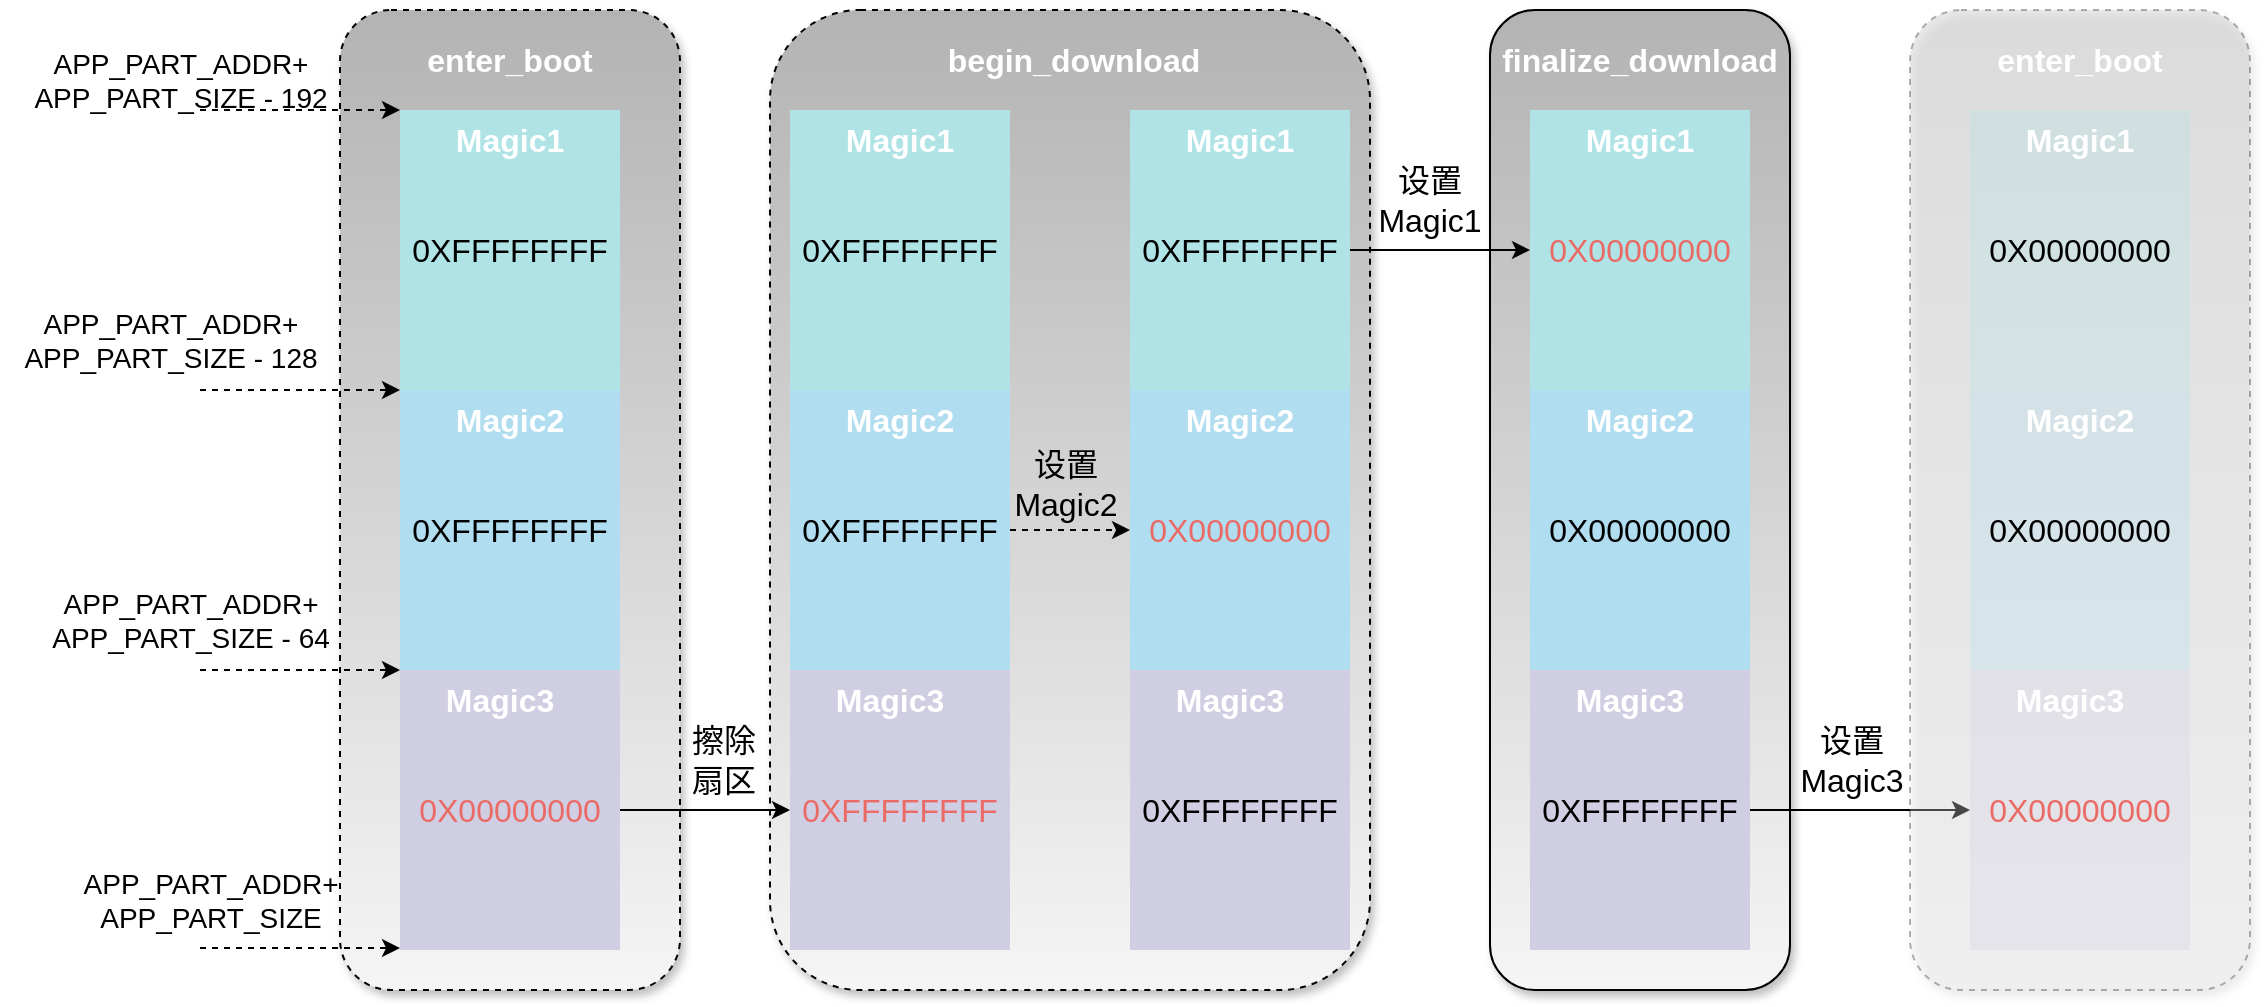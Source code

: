 <mxfile version="24.7.17">
  <diagram name="第 1 页" id="AFk8mZvPw1UH6bTbIOK2">
    <mxGraphModel dx="1235" dy="740" grid="1" gridSize="10" guides="1" tooltips="1" connect="1" arrows="1" fold="1" page="1" pageScale="1" pageWidth="827" pageHeight="1169" math="0" shadow="0">
      <root>
        <mxCell id="0" />
        <mxCell id="1" parent="0" />
        <mxCell id="RSgdlJm6spRMBpsDEhko-45" value="" style="rounded=1;whiteSpace=wrap;html=1;gradientDirection=north;shadow=1;fillColor=#f5f5f5;strokeColor=default;gradientColor=#b3b3b3;" parent="1" vertex="1">
          <mxGeometry x="780" y="140" width="150" height="490" as="geometry" />
        </mxCell>
        <mxCell id="RSgdlJm6spRMBpsDEhko-44" value="" style="rounded=1;whiteSpace=wrap;html=1;dashed=1;fillColor=#f5f5f5;strokeColor=default;gradientDirection=north;shadow=1;gradientColor=#b3b3b3;" parent="1" vertex="1">
          <mxGeometry x="205" y="140" width="170" height="490" as="geometry" />
        </mxCell>
        <mxCell id="RSgdlJm6spRMBpsDEhko-43" value="" style="rounded=1;whiteSpace=wrap;html=1;dashed=1;fillColor=#f5f5f5;strokeColor=default;gradientDirection=north;shadow=1;gradientColor=#b3b3b3;" parent="1" vertex="1">
          <mxGeometry x="420" y="140" width="300" height="490" as="geometry" />
        </mxCell>
        <mxCell id="RSgdlJm6spRMBpsDEhko-2" value="&lt;font style=&quot;font-size: 16px;&quot;&gt;0XFFFFFFFF&lt;/font&gt;" style="rounded=0;whiteSpace=wrap;html=1;fillColor=#b0e3e6;strokeColor=none;gradientDirection=north;" parent="1" vertex="1">
          <mxGeometry x="235" y="190" width="110" height="140" as="geometry" />
        </mxCell>
        <mxCell id="RSgdlJm6spRMBpsDEhko-3" value="&lt;span style=&quot;font-size: 16px;&quot;&gt;0XFFFFFFFF&lt;/span&gt;" style="rounded=0;whiteSpace=wrap;html=1;fillColor=#b1ddf0;strokeColor=none;gradientDirection=north;" parent="1" vertex="1">
          <mxGeometry x="235" y="330" width="110" height="140" as="geometry" />
        </mxCell>
        <mxCell id="RSgdlJm6spRMBpsDEhko-4" value="&lt;span style=&quot;font-size: 16px;&quot;&gt;&lt;font color=&quot;#ea6b66&quot;&gt;0X00000000&lt;/font&gt;&lt;/span&gt;" style="rounded=0;whiteSpace=wrap;html=1;fillColor=#d0cee2;strokeColor=none;gradientDirection=north;" parent="1" vertex="1">
          <mxGeometry x="235" y="470" width="110" height="140" as="geometry" />
        </mxCell>
        <mxCell id="RSgdlJm6spRMBpsDEhko-5" value="" style="endArrow=classic;html=1;rounded=0;entryX=0;entryY=0;entryDx=0;entryDy=0;dashed=1;" parent="1" target="RSgdlJm6spRMBpsDEhko-2" edge="1">
          <mxGeometry width="50" height="50" relative="1" as="geometry">
            <mxPoint x="135" y="190" as="sourcePoint" />
            <mxPoint x="155" y="210" as="targetPoint" />
          </mxGeometry>
        </mxCell>
        <mxCell id="RSgdlJm6spRMBpsDEhko-6" value="&lt;font style=&quot;font-size: 14px;&quot;&gt;APP_PART_ADDR+&lt;br&gt;APP_PART_SIZE&lt;/font&gt;" style="text;html=1;align=center;verticalAlign=middle;resizable=0;points=[];autosize=1;strokeColor=none;fillColor=none;" parent="1" vertex="1">
          <mxGeometry x="65" y="560" width="150" height="50" as="geometry" />
        </mxCell>
        <mxCell id="RSgdlJm6spRMBpsDEhko-7" value="" style="endArrow=classic;html=1;rounded=0;entryX=0;entryY=0;entryDx=0;entryDy=0;dashed=1;" parent="1" edge="1">
          <mxGeometry width="50" height="50" relative="1" as="geometry">
            <mxPoint x="135" y="609" as="sourcePoint" />
            <mxPoint x="235" y="609" as="targetPoint" />
          </mxGeometry>
        </mxCell>
        <mxCell id="RSgdlJm6spRMBpsDEhko-8" value="&lt;font style=&quot;font-size: 14px;&quot;&gt;APP_PART_ADDR+&lt;br&gt;APP_PART_SIZE - 64&lt;/font&gt;" style="text;html=1;align=center;verticalAlign=middle;resizable=0;points=[];autosize=1;strokeColor=none;fillColor=none;" parent="1" vertex="1">
          <mxGeometry x="50" y="420" width="160" height="50" as="geometry" />
        </mxCell>
        <mxCell id="RSgdlJm6spRMBpsDEhko-9" value="" style="endArrow=classic;html=1;rounded=0;entryX=0;entryY=0;entryDx=0;entryDy=0;dashed=1;" parent="1" edge="1">
          <mxGeometry width="50" height="50" relative="1" as="geometry">
            <mxPoint x="135" y="470" as="sourcePoint" />
            <mxPoint x="235" y="470" as="targetPoint" />
          </mxGeometry>
        </mxCell>
        <mxCell id="RSgdlJm6spRMBpsDEhko-10" value="" style="endArrow=classic;html=1;rounded=0;entryX=0;entryY=0;entryDx=0;entryDy=0;dashed=1;" parent="1" edge="1">
          <mxGeometry width="50" height="50" relative="1" as="geometry">
            <mxPoint x="135" y="330" as="sourcePoint" />
            <mxPoint x="235" y="330" as="targetPoint" />
          </mxGeometry>
        </mxCell>
        <mxCell id="RSgdlJm6spRMBpsDEhko-11" value="&lt;font style=&quot;font-size: 14px;&quot;&gt;APP_PART_ADDR+&lt;br&gt;APP_PART_SIZE - 128&lt;/font&gt;" style="text;html=1;align=center;verticalAlign=middle;resizable=0;points=[];autosize=1;strokeColor=none;fillColor=none;" parent="1" vertex="1">
          <mxGeometry x="35" y="280" width="170" height="50" as="geometry" />
        </mxCell>
        <mxCell id="RSgdlJm6spRMBpsDEhko-12" value="&lt;font style=&quot;font-size: 14px;&quot;&gt;APP_PART_ADDR+&lt;br&gt;APP_PART_SIZE - 192&lt;/font&gt;" style="text;html=1;align=center;verticalAlign=middle;resizable=0;points=[];autosize=1;strokeColor=none;fillColor=none;" parent="1" vertex="1">
          <mxGeometry x="40" y="150" width="170" height="50" as="geometry" />
        </mxCell>
        <mxCell id="RSgdlJm6spRMBpsDEhko-15" value="&lt;font color=&quot;#ffffff&quot; style=&quot;font-size: 16px;&quot;&gt;&lt;b&gt;Magic1&lt;/b&gt;&lt;/font&gt;" style="text;html=1;align=center;verticalAlign=middle;whiteSpace=wrap;rounded=0;" parent="1" vertex="1">
          <mxGeometry x="260" y="190" width="60" height="30" as="geometry" />
        </mxCell>
        <mxCell id="RSgdlJm6spRMBpsDEhko-17" value="&lt;font color=&quot;#ffffff&quot; style=&quot;font-size: 16px;&quot;&gt;&lt;b&gt;Magic2&lt;/b&gt;&lt;/font&gt;" style="text;html=1;align=center;verticalAlign=middle;whiteSpace=wrap;rounded=0;" parent="1" vertex="1">
          <mxGeometry x="260" y="330" width="60" height="30" as="geometry" />
        </mxCell>
        <mxCell id="RSgdlJm6spRMBpsDEhko-18" value="&lt;font color=&quot;#ffffff&quot; style=&quot;font-size: 16px;&quot;&gt;&lt;b&gt;Magic3&lt;/b&gt;&lt;/font&gt;" style="text;html=1;align=center;verticalAlign=middle;whiteSpace=wrap;rounded=0;" parent="1" vertex="1">
          <mxGeometry x="255" y="470" width="60" height="30" as="geometry" />
        </mxCell>
        <mxCell id="RSgdlJm6spRMBpsDEhko-20" value="&lt;font style=&quot;font-size: 16px;&quot;&gt;0XFFFFFFFF&lt;/font&gt;" style="rounded=0;whiteSpace=wrap;html=1;fillColor=#b0e3e6;strokeColor=none;gradientDirection=north;" parent="1" vertex="1">
          <mxGeometry x="430" y="190" width="110" height="140" as="geometry" />
        </mxCell>
        <mxCell id="RSgdlJm6spRMBpsDEhko-21" value="&lt;span style=&quot;font-size: 16px;&quot;&gt;0XFFFFFFFF&lt;/span&gt;" style="rounded=0;whiteSpace=wrap;html=1;fillColor=#b1ddf0;strokeColor=none;gradientDirection=north;" parent="1" vertex="1">
          <mxGeometry x="430" y="330" width="110" height="140" as="geometry" />
        </mxCell>
        <mxCell id="RSgdlJm6spRMBpsDEhko-22" value="&lt;span style=&quot;font-size: 16px;&quot;&gt;&lt;font color=&quot;#ea6b66&quot;&gt;0XFFFFFFFF&lt;/font&gt;&lt;/span&gt;" style="rounded=0;whiteSpace=wrap;html=1;fillColor=#d0cee2;strokeColor=none;gradientDirection=north;" parent="1" vertex="1">
          <mxGeometry x="430" y="470" width="110" height="140" as="geometry" />
        </mxCell>
        <mxCell id="RSgdlJm6spRMBpsDEhko-23" value="&lt;font color=&quot;#ffffff&quot; style=&quot;font-size: 16px;&quot;&gt;&lt;b&gt;Magic1&lt;/b&gt;&lt;/font&gt;" style="text;html=1;align=center;verticalAlign=middle;whiteSpace=wrap;rounded=0;" parent="1" vertex="1">
          <mxGeometry x="455" y="190" width="60" height="30" as="geometry" />
        </mxCell>
        <mxCell id="RSgdlJm6spRMBpsDEhko-24" value="&lt;font color=&quot;#ffffff&quot; style=&quot;font-size: 16px;&quot;&gt;&lt;b&gt;Magic2&lt;/b&gt;&lt;/font&gt;" style="text;html=1;align=center;verticalAlign=middle;whiteSpace=wrap;rounded=0;" parent="1" vertex="1">
          <mxGeometry x="455" y="330" width="60" height="30" as="geometry" />
        </mxCell>
        <mxCell id="RSgdlJm6spRMBpsDEhko-25" value="&lt;font color=&quot;#ffffff&quot; style=&quot;font-size: 16px;&quot;&gt;&lt;b&gt;Magic3&lt;/b&gt;&lt;/font&gt;" style="text;html=1;align=center;verticalAlign=middle;whiteSpace=wrap;rounded=0;" parent="1" vertex="1">
          <mxGeometry x="450" y="470" width="60" height="30" as="geometry" />
        </mxCell>
        <mxCell id="RSgdlJm6spRMBpsDEhko-26" value="&lt;font style=&quot;font-size: 16px;&quot;&gt;0XFFFFFFFF&lt;/font&gt;" style="rounded=0;whiteSpace=wrap;html=1;fillColor=#b0e3e6;strokeColor=none;gradientDirection=north;" parent="1" vertex="1">
          <mxGeometry x="600" y="190" width="110" height="140" as="geometry" />
        </mxCell>
        <mxCell id="RSgdlJm6spRMBpsDEhko-27" value="&lt;span style=&quot;font-size: 16px;&quot;&gt;&lt;font color=&quot;#ea6b66&quot;&gt;0X00000000&lt;/font&gt;&lt;/span&gt;" style="rounded=0;whiteSpace=wrap;html=1;fillColor=#b1ddf0;strokeColor=none;gradientDirection=north;" parent="1" vertex="1">
          <mxGeometry x="600" y="330" width="110" height="140" as="geometry" />
        </mxCell>
        <mxCell id="RSgdlJm6spRMBpsDEhko-28" value="&lt;span style=&quot;font-size: 16px;&quot;&gt;0XFFFFFFFF&lt;/span&gt;" style="rounded=0;whiteSpace=wrap;html=1;fillColor=#d0cee2;strokeColor=none;gradientDirection=north;" parent="1" vertex="1">
          <mxGeometry x="600" y="470" width="110" height="140" as="geometry" />
        </mxCell>
        <mxCell id="RSgdlJm6spRMBpsDEhko-29" value="&lt;font color=&quot;#ffffff&quot; style=&quot;font-size: 16px;&quot;&gt;&lt;b&gt;Magic1&lt;/b&gt;&lt;/font&gt;" style="text;html=1;align=center;verticalAlign=middle;whiteSpace=wrap;rounded=0;" parent="1" vertex="1">
          <mxGeometry x="625" y="190" width="60" height="30" as="geometry" />
        </mxCell>
        <mxCell id="RSgdlJm6spRMBpsDEhko-30" value="&lt;font color=&quot;#ffffff&quot; style=&quot;font-size: 16px;&quot;&gt;&lt;b&gt;Magic2&lt;/b&gt;&lt;/font&gt;" style="text;html=1;align=center;verticalAlign=middle;whiteSpace=wrap;rounded=0;" parent="1" vertex="1">
          <mxGeometry x="625" y="330" width="60" height="30" as="geometry" />
        </mxCell>
        <mxCell id="RSgdlJm6spRMBpsDEhko-31" value="&lt;font color=&quot;#ffffff&quot; style=&quot;font-size: 16px;&quot;&gt;&lt;b&gt;Magic3&lt;/b&gt;&lt;/font&gt;" style="text;html=1;align=center;verticalAlign=middle;whiteSpace=wrap;rounded=0;" parent="1" vertex="1">
          <mxGeometry x="620" y="470" width="60" height="30" as="geometry" />
        </mxCell>
        <mxCell id="RSgdlJm6spRMBpsDEhko-32" value="" style="endArrow=classic;html=1;rounded=0;exitX=1;exitY=0.5;exitDx=0;exitDy=0;entryX=0;entryY=0.5;entryDx=0;entryDy=0;" parent="1" source="RSgdlJm6spRMBpsDEhko-4" target="RSgdlJm6spRMBpsDEhko-22" edge="1">
          <mxGeometry width="50" height="50" relative="1" as="geometry">
            <mxPoint x="390" y="420" as="sourcePoint" />
            <mxPoint x="440" y="370" as="targetPoint" />
          </mxGeometry>
        </mxCell>
        <mxCell id="RSgdlJm6spRMBpsDEhko-33" value="" style="endArrow=classic;html=1;rounded=0;entryX=0;entryY=0.5;entryDx=0;entryDy=0;dashed=1;" parent="1" target="RSgdlJm6spRMBpsDEhko-27" edge="1">
          <mxGeometry width="50" height="50" relative="1" as="geometry">
            <mxPoint x="540" y="400" as="sourcePoint" />
            <mxPoint x="590" y="350" as="targetPoint" />
          </mxGeometry>
        </mxCell>
        <mxCell id="RSgdlJm6spRMBpsDEhko-34" value="&lt;font color=&quot;#ea6b66&quot; style=&quot;font-size: 16px;&quot;&gt;0X00000000&lt;/font&gt;" style="rounded=0;whiteSpace=wrap;html=1;fillColor=#b0e3e6;strokeColor=none;gradientDirection=north;shadow=0;" parent="1" vertex="1">
          <mxGeometry x="800" y="190" width="110" height="140" as="geometry" />
        </mxCell>
        <mxCell id="RSgdlJm6spRMBpsDEhko-35" value="&lt;span style=&quot;font-size: 16px;&quot;&gt;0X00000000&lt;/span&gt;" style="rounded=0;whiteSpace=wrap;html=1;fillColor=#b1ddf0;strokeColor=none;gradientDirection=north;" parent="1" vertex="1">
          <mxGeometry x="800" y="330" width="110" height="140" as="geometry" />
        </mxCell>
        <mxCell id="RSgdlJm6spRMBpsDEhko-66" style="edgeStyle=orthogonalEdgeStyle;rounded=0;orthogonalLoop=1;jettySize=auto;html=1;exitX=1;exitY=0.5;exitDx=0;exitDy=0;entryX=0;entryY=0.5;entryDx=0;entryDy=0;" parent="1" source="RSgdlJm6spRMBpsDEhko-36" target="RSgdlJm6spRMBpsDEhko-60" edge="1">
          <mxGeometry relative="1" as="geometry" />
        </mxCell>
        <mxCell id="RSgdlJm6spRMBpsDEhko-36" value="&lt;span style=&quot;font-size: 16px;&quot;&gt;0XFFFFFFFF&lt;/span&gt;" style="rounded=0;whiteSpace=wrap;html=1;fillColor=#d0cee2;strokeColor=none;gradientDirection=north;" parent="1" vertex="1">
          <mxGeometry x="800" y="470" width="110" height="140" as="geometry" />
        </mxCell>
        <mxCell id="RSgdlJm6spRMBpsDEhko-37" value="&lt;font color=&quot;#ffffff&quot; style=&quot;font-size: 16px;&quot;&gt;&lt;b&gt;Magic1&lt;/b&gt;&lt;/font&gt;" style="text;html=1;align=center;verticalAlign=middle;whiteSpace=wrap;rounded=0;" parent="1" vertex="1">
          <mxGeometry x="825" y="190" width="60" height="30" as="geometry" />
        </mxCell>
        <mxCell id="RSgdlJm6spRMBpsDEhko-38" value="&lt;font color=&quot;#ffffff&quot; style=&quot;font-size: 16px;&quot;&gt;&lt;b&gt;Magic2&lt;/b&gt;&lt;/font&gt;" style="text;html=1;align=center;verticalAlign=middle;whiteSpace=wrap;rounded=0;" parent="1" vertex="1">
          <mxGeometry x="825" y="330" width="60" height="30" as="geometry" />
        </mxCell>
        <mxCell id="RSgdlJm6spRMBpsDEhko-39" value="&lt;font color=&quot;#ffffff&quot; style=&quot;font-size: 16px;&quot;&gt;&lt;b&gt;Magic3&lt;/b&gt;&lt;/font&gt;" style="text;html=1;align=center;verticalAlign=middle;whiteSpace=wrap;rounded=0;" parent="1" vertex="1">
          <mxGeometry x="820" y="470" width="60" height="30" as="geometry" />
        </mxCell>
        <mxCell id="RSgdlJm6spRMBpsDEhko-40" value="" style="endArrow=classic;html=1;rounded=0;exitX=1;exitY=0.5;exitDx=0;exitDy=0;entryX=0;entryY=0.5;entryDx=0;entryDy=0;" parent="1" source="RSgdlJm6spRMBpsDEhko-26" target="RSgdlJm6spRMBpsDEhko-34" edge="1">
          <mxGeometry width="50" height="50" relative="1" as="geometry">
            <mxPoint x="715" y="399.5" as="sourcePoint" />
            <mxPoint x="810" y="400" as="targetPoint" />
          </mxGeometry>
        </mxCell>
        <mxCell id="RSgdlJm6spRMBpsDEhko-46" value="&lt;font color=&quot;#ffffff&quot; style=&quot;font-size: 16px;&quot;&gt;&lt;b&gt;enter_boot&lt;/b&gt;&lt;/font&gt;" style="text;html=1;align=center;verticalAlign=middle;whiteSpace=wrap;rounded=0;" parent="1" vertex="1">
          <mxGeometry x="205" y="150" width="170" height="30" as="geometry" />
        </mxCell>
        <mxCell id="RSgdlJm6spRMBpsDEhko-49" value="&lt;font color=&quot;#ffffff&quot;&gt;&lt;span style=&quot;font-size: 16px;&quot;&gt;&lt;b&gt;begin_download&lt;/b&gt;&lt;/span&gt;&lt;/font&gt;" style="text;html=1;align=center;verticalAlign=middle;whiteSpace=wrap;rounded=0;" parent="1" vertex="1">
          <mxGeometry x="487" y="150" width="170" height="30" as="geometry" />
        </mxCell>
        <mxCell id="RSgdlJm6spRMBpsDEhko-50" value="&lt;font color=&quot;#ffffff&quot;&gt;&lt;span style=&quot;font-size: 16px;&quot;&gt;&lt;b&gt;finalize_download&lt;/b&gt;&lt;/span&gt;&lt;/font&gt;" style="text;html=1;align=center;verticalAlign=middle;whiteSpace=wrap;rounded=0;" parent="1" vertex="1">
          <mxGeometry x="770" y="150" width="170" height="30" as="geometry" />
        </mxCell>
        <mxCell id="RSgdlJm6spRMBpsDEhko-51" value="&lt;font style=&quot;font-size: 16px;&quot;&gt;擦除&lt;/font&gt;&lt;div&gt;&lt;font style=&quot;font-size: 16px;&quot;&gt;扇区&lt;/font&gt;&lt;/div&gt;" style="text;html=1;align=center;verticalAlign=middle;whiteSpace=wrap;rounded=0;" parent="1" vertex="1">
          <mxGeometry x="360" y="500" width="74" height="30" as="geometry" />
        </mxCell>
        <mxCell id="RSgdlJm6spRMBpsDEhko-52" value="&lt;span style=&quot;font-size: 16px;&quot;&gt;设置Magic2&lt;/span&gt;" style="text;html=1;align=center;verticalAlign=middle;whiteSpace=wrap;rounded=0;" parent="1" vertex="1">
          <mxGeometry x="531" y="362" width="74" height="30" as="geometry" />
        </mxCell>
        <mxCell id="RSgdlJm6spRMBpsDEhko-53" value="&lt;span style=&quot;font-size: 16px;&quot;&gt;设置Magic1&lt;/span&gt;" style="text;html=1;align=center;verticalAlign=middle;whiteSpace=wrap;rounded=0;" parent="1" vertex="1">
          <mxGeometry x="713" y="220" width="74" height="30" as="geometry" />
        </mxCell>
        <mxCell id="RSgdlJm6spRMBpsDEhko-57" value="" style="rounded=1;whiteSpace=wrap;html=1;dashed=1;fillColor=#f5f5f5;strokeColor=default;gradientDirection=north;shadow=1;gradientColor=#b3b3b3;opacity=30;" parent="1" vertex="1">
          <mxGeometry x="990" y="140" width="170" height="490" as="geometry" />
        </mxCell>
        <mxCell id="RSgdlJm6spRMBpsDEhko-58" value="&lt;font style=&quot;font-size: 16px;&quot;&gt;0X00000000&lt;/font&gt;" style="rounded=0;whiteSpace=wrap;html=1;fillColor=#b0e3e6;strokeColor=none;gradientDirection=north;opacity=30;" parent="1" vertex="1">
          <mxGeometry x="1020" y="190" width="110" height="140" as="geometry" />
        </mxCell>
        <mxCell id="RSgdlJm6spRMBpsDEhko-59" value="&lt;span style=&quot;font-size: 16px;&quot;&gt;0X00000000&lt;/span&gt;" style="rounded=0;whiteSpace=wrap;html=1;fillColor=#b1ddf0;strokeColor=none;gradientDirection=north;opacity=30;" parent="1" vertex="1">
          <mxGeometry x="1020" y="330" width="110" height="140" as="geometry" />
        </mxCell>
        <mxCell id="RSgdlJm6spRMBpsDEhko-60" value="&lt;span style=&quot;font-size: 16px;&quot;&gt;&lt;font color=&quot;#ea6b66&quot;&gt;0X00000000&lt;/font&gt;&lt;/span&gt;" style="rounded=0;whiteSpace=wrap;html=1;fillColor=#d0cee2;strokeColor=none;gradientDirection=north;opacity=30;" parent="1" vertex="1">
          <mxGeometry x="1020" y="470" width="110" height="140" as="geometry" />
        </mxCell>
        <mxCell id="RSgdlJm6spRMBpsDEhko-61" value="&lt;font color=&quot;#ffffff&quot; style=&quot;font-size: 16px;&quot;&gt;&lt;b&gt;Magic1&lt;/b&gt;&lt;/font&gt;" style="text;html=1;align=center;verticalAlign=middle;whiteSpace=wrap;rounded=0;opacity=30;" parent="1" vertex="1">
          <mxGeometry x="1045" y="190" width="60" height="30" as="geometry" />
        </mxCell>
        <mxCell id="RSgdlJm6spRMBpsDEhko-62" value="&lt;font color=&quot;#ffffff&quot; style=&quot;font-size: 16px;&quot;&gt;&lt;b&gt;Magic2&lt;/b&gt;&lt;/font&gt;" style="text;html=1;align=center;verticalAlign=middle;whiteSpace=wrap;rounded=0;opacity=30;" parent="1" vertex="1">
          <mxGeometry x="1045" y="330" width="60" height="30" as="geometry" />
        </mxCell>
        <mxCell id="RSgdlJm6spRMBpsDEhko-63" value="&lt;font color=&quot;#ffffff&quot; style=&quot;font-size: 16px;&quot;&gt;&lt;b&gt;Magic3&lt;/b&gt;&lt;/font&gt;" style="text;html=1;align=center;verticalAlign=middle;whiteSpace=wrap;rounded=0;opacity=30;" parent="1" vertex="1">
          <mxGeometry x="1040" y="470" width="60" height="30" as="geometry" />
        </mxCell>
        <mxCell id="RSgdlJm6spRMBpsDEhko-64" value="&lt;font color=&quot;#ffffff&quot; style=&quot;font-size: 16px;&quot;&gt;&lt;b&gt;enter_boot&lt;/b&gt;&lt;/font&gt;" style="text;html=1;align=center;verticalAlign=middle;whiteSpace=wrap;rounded=0;opacity=30;" parent="1" vertex="1">
          <mxGeometry x="990" y="150" width="170" height="30" as="geometry" />
        </mxCell>
        <mxCell id="RSgdlJm6spRMBpsDEhko-67" value="&lt;span style=&quot;font-size: 16px;&quot;&gt;设置Magic3&lt;/span&gt;" style="text;html=1;align=center;verticalAlign=middle;whiteSpace=wrap;rounded=0;" parent="1" vertex="1">
          <mxGeometry x="924" y="500" width="74" height="30" as="geometry" />
        </mxCell>
      </root>
    </mxGraphModel>
  </diagram>
</mxfile>
